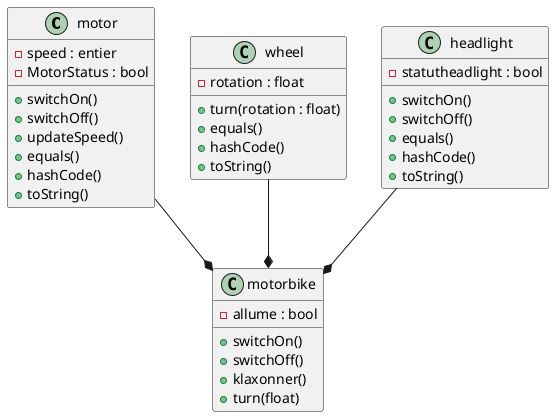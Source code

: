 @startuml

motor --* motorbike

wheel --* motorbike

headlight --* motorbike

class motor{
- speed : entier
- MotorStatus : bool
+ switchOn()
+ switchOff()
+ updateSpeed()
+ equals()
+ hashCode()
+ toString()
}

class wheel{
- rotation : float
+ turn(rotation : float)
+ equals()
+ hashCode()
+ toString()
}

class headlight{
- statutheadlight : bool
+ switchOn()
+ switchOff()
+ equals()
+ hashCode()
+ toString()
}

class motorbike{
- allume : bool
+ switchOn()
+ switchOff()
+ klaxonner()
+ turn(float)
}

 @enduml